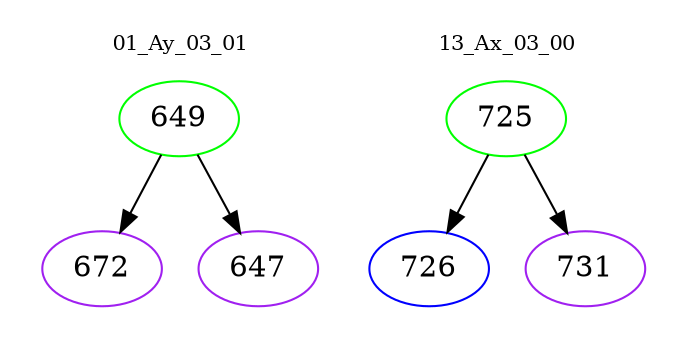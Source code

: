 digraph{
subgraph cluster_0 {
color = white
label = "01_Ay_03_01";
fontsize=10;
T0_649 [label="649", color="green"]
T0_649 -> T0_672 [color="black"]
T0_672 [label="672", color="purple"]
T0_649 -> T0_647 [color="black"]
T0_647 [label="647", color="purple"]
}
subgraph cluster_1 {
color = white
label = "13_Ax_03_00";
fontsize=10;
T1_725 [label="725", color="green"]
T1_725 -> T1_726 [color="black"]
T1_726 [label="726", color="blue"]
T1_725 -> T1_731 [color="black"]
T1_731 [label="731", color="purple"]
}
}
